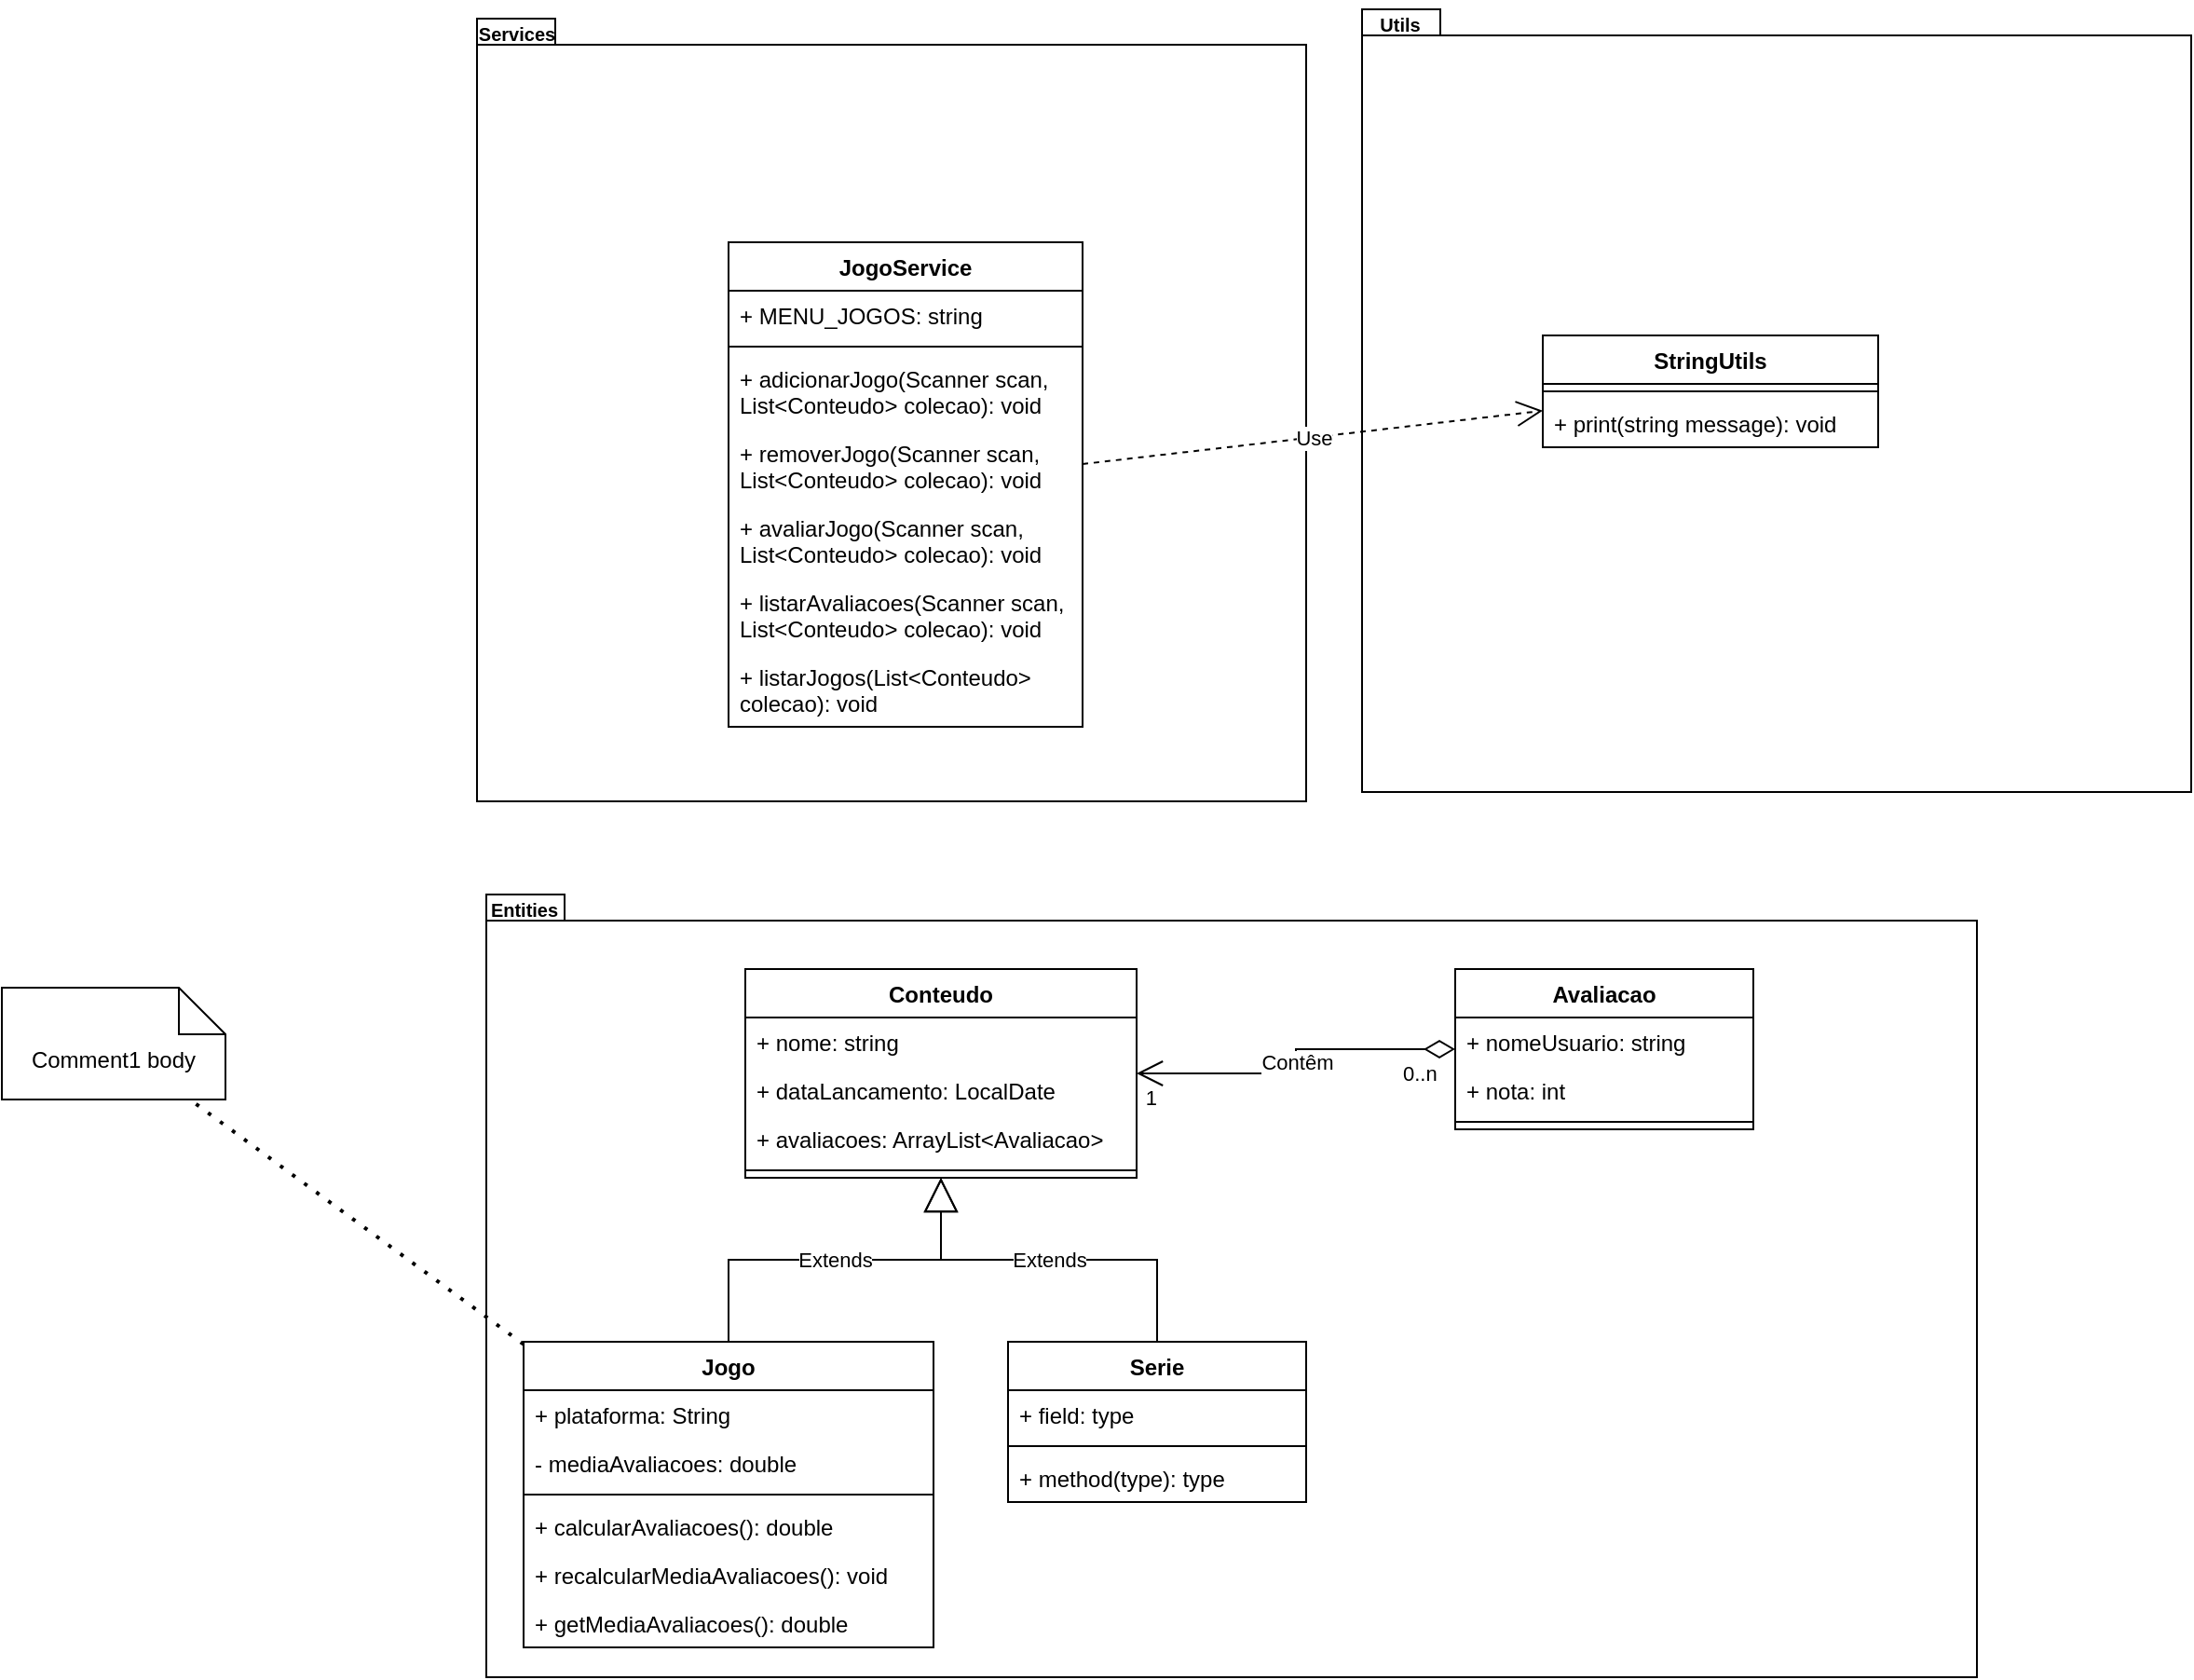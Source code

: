 <mxfile version="28.2.1">
  <diagram name="Page 2" id="Dv0-IY6-MKVu909UZy3m">
    <mxGraphModel dx="1158" dy="1939" grid="1" gridSize="10" guides="1" tooltips="1" connect="1" arrows="1" fold="1" page="1" pageScale="1" pageWidth="827" pageHeight="1169" math="0" shadow="0">
      <root>
        <mxCell id="0" />
        <mxCell id="1" parent="0" />
        <mxCell id="2abWFrvSycyo9j-32-vF-10" value="" style="group" vertex="1" connectable="0" parent="1">
          <mxGeometry x="250" y="390" width="810" height="420" as="geometry" />
        </mxCell>
        <mxCell id="2abWFrvSycyo9j-32-vF-8" value="" style="shape=folder;fontStyle=1;spacingTop=10;tabWidth=40;tabHeight=14;tabPosition=left;html=1;whiteSpace=wrap;" vertex="1" parent="2abWFrvSycyo9j-32-vF-10">
          <mxGeometry x="10" width="800" height="420" as="geometry" />
        </mxCell>
        <mxCell id="2abWFrvSycyo9j-32-vF-9" value="Entities" style="text;align=center;fontStyle=1;verticalAlign=middle;spacingLeft=3;spacingRight=3;strokeColor=none;rotatable=0;points=[[0,0.5],[1,0.5]];portConstraint=eastwest;html=1;fontSize=10;" vertex="1" parent="2abWFrvSycyo9j-32-vF-10">
          <mxGeometry y="-5" width="60" height="26.087" as="geometry" />
        </mxCell>
        <mxCell id="2abWFrvSycyo9j-32-vF-1" value="Conteudo" style="swimlane;fontStyle=1;align=center;verticalAlign=top;childLayout=stackLayout;horizontal=1;startSize=26;horizontalStack=0;resizeParent=1;resizeParentMax=0;resizeLast=0;collapsible=1;marginBottom=0;whiteSpace=wrap;html=1;" vertex="1" parent="2abWFrvSycyo9j-32-vF-10">
          <mxGeometry x="149" y="40" width="210" height="112" as="geometry" />
        </mxCell>
        <mxCell id="2abWFrvSycyo9j-32-vF-2" value="+ nome: string" style="text;strokeColor=none;fillColor=none;align=left;verticalAlign=top;spacingLeft=4;spacingRight=4;overflow=hidden;rotatable=0;points=[[0,0.5],[1,0.5]];portConstraint=eastwest;whiteSpace=wrap;html=1;" vertex="1" parent="2abWFrvSycyo9j-32-vF-1">
          <mxGeometry y="26" width="210" height="26" as="geometry" />
        </mxCell>
        <mxCell id="2abWFrvSycyo9j-32-vF-6" value="+ dataLancamento: LocalDate" style="text;strokeColor=none;fillColor=none;align=left;verticalAlign=top;spacingLeft=4;spacingRight=4;overflow=hidden;rotatable=0;points=[[0,0.5],[1,0.5]];portConstraint=eastwest;whiteSpace=wrap;html=1;" vertex="1" parent="2abWFrvSycyo9j-32-vF-1">
          <mxGeometry y="52" width="210" height="26" as="geometry" />
        </mxCell>
        <mxCell id="2abWFrvSycyo9j-32-vF-7" value="+ avaliacoes: ArrayList&amp;lt;Avaliacao&amp;gt;" style="text;strokeColor=none;fillColor=none;align=left;verticalAlign=top;spacingLeft=4;spacingRight=4;overflow=hidden;rotatable=0;points=[[0,0.5],[1,0.5]];portConstraint=eastwest;whiteSpace=wrap;html=1;" vertex="1" parent="2abWFrvSycyo9j-32-vF-1">
          <mxGeometry y="78" width="210" height="26" as="geometry" />
        </mxCell>
        <mxCell id="2abWFrvSycyo9j-32-vF-3" value="" style="line;strokeWidth=1;fillColor=none;align=left;verticalAlign=middle;spacingTop=-1;spacingLeft=3;spacingRight=3;rotatable=0;labelPosition=right;points=[];portConstraint=eastwest;strokeColor=inherit;" vertex="1" parent="2abWFrvSycyo9j-32-vF-1">
          <mxGeometry y="104" width="210" height="8" as="geometry" />
        </mxCell>
        <mxCell id="2abWFrvSycyo9j-32-vF-11" value="Jogo" style="swimlane;fontStyle=1;align=center;verticalAlign=top;childLayout=stackLayout;horizontal=1;startSize=26;horizontalStack=0;resizeParent=1;resizeParentMax=0;resizeLast=0;collapsible=1;marginBottom=0;whiteSpace=wrap;html=1;" vertex="1" parent="2abWFrvSycyo9j-32-vF-10">
          <mxGeometry x="30" y="240" width="220" height="164" as="geometry" />
        </mxCell>
        <mxCell id="2abWFrvSycyo9j-32-vF-12" value="+ plataforma: String" style="text;strokeColor=none;fillColor=none;align=left;verticalAlign=top;spacingLeft=4;spacingRight=4;overflow=hidden;rotatable=0;points=[[0,0.5],[1,0.5]];portConstraint=eastwest;whiteSpace=wrap;html=1;" vertex="1" parent="2abWFrvSycyo9j-32-vF-11">
          <mxGeometry y="26" width="220" height="26" as="geometry" />
        </mxCell>
        <mxCell id="2abWFrvSycyo9j-32-vF-15" value="- mediaAvaliacoes: double" style="text;strokeColor=none;fillColor=none;align=left;verticalAlign=top;spacingLeft=4;spacingRight=4;overflow=hidden;rotatable=0;points=[[0,0.5],[1,0.5]];portConstraint=eastwest;whiteSpace=wrap;html=1;" vertex="1" parent="2abWFrvSycyo9j-32-vF-11">
          <mxGeometry y="52" width="220" height="26" as="geometry" />
        </mxCell>
        <mxCell id="2abWFrvSycyo9j-32-vF-13" value="" style="line;strokeWidth=1;fillColor=none;align=left;verticalAlign=middle;spacingTop=-1;spacingLeft=3;spacingRight=3;rotatable=0;labelPosition=right;points=[];portConstraint=eastwest;strokeColor=inherit;" vertex="1" parent="2abWFrvSycyo9j-32-vF-11">
          <mxGeometry y="78" width="220" height="8" as="geometry" />
        </mxCell>
        <mxCell id="2abWFrvSycyo9j-32-vF-14" value="+ calcularAvaliacoes(): double" style="text;strokeColor=none;fillColor=none;align=left;verticalAlign=top;spacingLeft=4;spacingRight=4;overflow=hidden;rotatable=0;points=[[0,0.5],[1,0.5]];portConstraint=eastwest;whiteSpace=wrap;html=1;" vertex="1" parent="2abWFrvSycyo9j-32-vF-11">
          <mxGeometry y="86" width="220" height="26" as="geometry" />
        </mxCell>
        <mxCell id="2abWFrvSycyo9j-32-vF-19" value="+ recalcularMediaAvaliacoes(): void" style="text;strokeColor=none;fillColor=none;align=left;verticalAlign=top;spacingLeft=4;spacingRight=4;overflow=hidden;rotatable=0;points=[[0,0.5],[1,0.5]];portConstraint=eastwest;whiteSpace=wrap;html=1;" vertex="1" parent="2abWFrvSycyo9j-32-vF-11">
          <mxGeometry y="112" width="220" height="26" as="geometry" />
        </mxCell>
        <mxCell id="2abWFrvSycyo9j-32-vF-20" value="+ getMediaAvaliacoes(): double" style="text;strokeColor=none;fillColor=none;align=left;verticalAlign=top;spacingLeft=4;spacingRight=4;overflow=hidden;rotatable=0;points=[[0,0.5],[1,0.5]];portConstraint=eastwest;whiteSpace=wrap;html=1;" vertex="1" parent="2abWFrvSycyo9j-32-vF-11">
          <mxGeometry y="138" width="220" height="26" as="geometry" />
        </mxCell>
        <mxCell id="2abWFrvSycyo9j-32-vF-17" value="Extends" style="endArrow=block;endSize=16;endFill=0;html=1;rounded=0;edgeStyle=orthogonalEdgeStyle;" edge="1" parent="2abWFrvSycyo9j-32-vF-10" source="2abWFrvSycyo9j-32-vF-11" target="2abWFrvSycyo9j-32-vF-1">
          <mxGeometry width="160" relative="1" as="geometry">
            <mxPoint x="60" y="220" as="sourcePoint" />
            <mxPoint x="220" y="220" as="targetPoint" />
          </mxGeometry>
        </mxCell>
        <mxCell id="2abWFrvSycyo9j-32-vF-21" value="Serie" style="swimlane;fontStyle=1;align=center;verticalAlign=top;childLayout=stackLayout;horizontal=1;startSize=26;horizontalStack=0;resizeParent=1;resizeParentMax=0;resizeLast=0;collapsible=1;marginBottom=0;whiteSpace=wrap;html=1;" vertex="1" parent="2abWFrvSycyo9j-32-vF-10">
          <mxGeometry x="290" y="240" width="160" height="86" as="geometry" />
        </mxCell>
        <mxCell id="2abWFrvSycyo9j-32-vF-22" value="+ field: type" style="text;strokeColor=none;fillColor=none;align=left;verticalAlign=top;spacingLeft=4;spacingRight=4;overflow=hidden;rotatable=0;points=[[0,0.5],[1,0.5]];portConstraint=eastwest;whiteSpace=wrap;html=1;" vertex="1" parent="2abWFrvSycyo9j-32-vF-21">
          <mxGeometry y="26" width="160" height="26" as="geometry" />
        </mxCell>
        <mxCell id="2abWFrvSycyo9j-32-vF-23" value="" style="line;strokeWidth=1;fillColor=none;align=left;verticalAlign=middle;spacingTop=-1;spacingLeft=3;spacingRight=3;rotatable=0;labelPosition=right;points=[];portConstraint=eastwest;strokeColor=inherit;" vertex="1" parent="2abWFrvSycyo9j-32-vF-21">
          <mxGeometry y="52" width="160" height="8" as="geometry" />
        </mxCell>
        <mxCell id="2abWFrvSycyo9j-32-vF-24" value="+ method(type): type" style="text;strokeColor=none;fillColor=none;align=left;verticalAlign=top;spacingLeft=4;spacingRight=4;overflow=hidden;rotatable=0;points=[[0,0.5],[1,0.5]];portConstraint=eastwest;whiteSpace=wrap;html=1;" vertex="1" parent="2abWFrvSycyo9j-32-vF-21">
          <mxGeometry y="60" width="160" height="26" as="geometry" />
        </mxCell>
        <mxCell id="2abWFrvSycyo9j-32-vF-25" value="Extends" style="endArrow=block;endSize=16;endFill=0;html=1;rounded=0;edgeStyle=orthogonalEdgeStyle;" edge="1" parent="2abWFrvSycyo9j-32-vF-10" source="2abWFrvSycyo9j-32-vF-21" target="2abWFrvSycyo9j-32-vF-1">
          <mxGeometry width="160" relative="1" as="geometry">
            <mxPoint x="140" y="220" as="sourcePoint" />
            <mxPoint x="300" y="220" as="targetPoint" />
          </mxGeometry>
        </mxCell>
        <mxCell id="2abWFrvSycyo9j-32-vF-26" value="Avaliacao" style="swimlane;fontStyle=1;align=center;verticalAlign=top;childLayout=stackLayout;horizontal=1;startSize=26;horizontalStack=0;resizeParent=1;resizeParentMax=0;resizeLast=0;collapsible=1;marginBottom=0;whiteSpace=wrap;html=1;" vertex="1" parent="2abWFrvSycyo9j-32-vF-10">
          <mxGeometry x="530" y="40" width="160" height="86" as="geometry" />
        </mxCell>
        <mxCell id="2abWFrvSycyo9j-32-vF-27" value="+ nomeUsuario: string" style="text;strokeColor=none;fillColor=none;align=left;verticalAlign=top;spacingLeft=4;spacingRight=4;overflow=hidden;rotatable=0;points=[[0,0.5],[1,0.5]];portConstraint=eastwest;whiteSpace=wrap;html=1;" vertex="1" parent="2abWFrvSycyo9j-32-vF-26">
          <mxGeometry y="26" width="160" height="26" as="geometry" />
        </mxCell>
        <mxCell id="2abWFrvSycyo9j-32-vF-31" value="+ nota: int" style="text;strokeColor=none;fillColor=none;align=left;verticalAlign=top;spacingLeft=4;spacingRight=4;overflow=hidden;rotatable=0;points=[[0,0.5],[1,0.5]];portConstraint=eastwest;whiteSpace=wrap;html=1;" vertex="1" parent="2abWFrvSycyo9j-32-vF-26">
          <mxGeometry y="52" width="160" height="26" as="geometry" />
        </mxCell>
        <mxCell id="2abWFrvSycyo9j-32-vF-28" value="" style="line;strokeWidth=1;fillColor=none;align=left;verticalAlign=middle;spacingTop=-1;spacingLeft=3;spacingRight=3;rotatable=0;labelPosition=right;points=[];portConstraint=eastwest;strokeColor=inherit;" vertex="1" parent="2abWFrvSycyo9j-32-vF-26">
          <mxGeometry y="78" width="160" height="8" as="geometry" />
        </mxCell>
        <mxCell id="2abWFrvSycyo9j-32-vF-32" value="Contêm" style="endArrow=open;html=1;endSize=12;startArrow=diamondThin;startSize=14;startFill=0;edgeStyle=orthogonalEdgeStyle;rounded=0;" edge="1" parent="2abWFrvSycyo9j-32-vF-10" source="2abWFrvSycyo9j-32-vF-26" target="2abWFrvSycyo9j-32-vF-1">
          <mxGeometry relative="1" as="geometry">
            <mxPoint x="370" y="210" as="sourcePoint" />
            <mxPoint x="530" y="210" as="targetPoint" />
          </mxGeometry>
        </mxCell>
        <mxCell id="2abWFrvSycyo9j-32-vF-33" value="0..n" style="edgeLabel;resizable=0;html=1;align=left;verticalAlign=top;" connectable="0" vertex="1" parent="2abWFrvSycyo9j-32-vF-32">
          <mxGeometry x="-1" relative="1" as="geometry">
            <mxPoint x="-30" as="offset" />
          </mxGeometry>
        </mxCell>
        <mxCell id="2abWFrvSycyo9j-32-vF-34" value="1" style="edgeLabel;resizable=0;html=1;align=right;verticalAlign=top;" connectable="0" vertex="1" parent="2abWFrvSycyo9j-32-vF-32">
          <mxGeometry x="1" relative="1" as="geometry">
            <mxPoint x="11" as="offset" />
          </mxGeometry>
        </mxCell>
        <mxCell id="2abWFrvSycyo9j-32-vF-16" value="Comment1 body" style="shape=note2;boundedLbl=1;whiteSpace=wrap;html=1;size=25;verticalAlign=top;align=center;" vertex="1" parent="1">
          <mxGeometry y="440" width="120" height="60" as="geometry" />
        </mxCell>
        <mxCell id="2abWFrvSycyo9j-32-vF-18" value="" style="endArrow=none;dashed=1;html=1;dashPattern=1 3;strokeWidth=2;rounded=0;" edge="1" parent="1" source="2abWFrvSycyo9j-32-vF-11" target="2abWFrvSycyo9j-32-vF-16">
          <mxGeometry width="50" height="50" relative="1" as="geometry">
            <mxPoint x="270" y="570" as="sourcePoint" />
            <mxPoint x="320" y="520" as="targetPoint" />
          </mxGeometry>
        </mxCell>
        <mxCell id="2abWFrvSycyo9j-32-vF-80" value="" style="group" vertex="1" connectable="0" parent="1">
          <mxGeometry x="246" y="-85" width="454" height="425" as="geometry" />
        </mxCell>
        <mxCell id="2abWFrvSycyo9j-32-vF-67" value="" style="shape=folder;fontStyle=1;spacingTop=10;tabWidth=40;tabHeight=14;tabPosition=left;html=1;whiteSpace=wrap;" vertex="1" parent="2abWFrvSycyo9j-32-vF-80">
          <mxGeometry x="9" y="5" width="445" height="420" as="geometry" />
        </mxCell>
        <mxCell id="2abWFrvSycyo9j-32-vF-68" value="Services" style="text;align=center;fontStyle=1;verticalAlign=middle;spacingLeft=3;spacingRight=3;strokeColor=none;rotatable=0;points=[[0,0.5],[1,0.5]];portConstraint=eastwest;html=1;fontSize=10;" vertex="1" parent="2abWFrvSycyo9j-32-vF-80">
          <mxGeometry width="60" height="26.087" as="geometry" />
        </mxCell>
        <mxCell id="2abWFrvSycyo9j-32-vF-69" value="JogoService" style="swimlane;fontStyle=1;align=center;verticalAlign=top;childLayout=stackLayout;horizontal=1;startSize=26;horizontalStack=0;resizeParent=1;resizeParentMax=0;resizeLast=0;collapsible=1;marginBottom=0;whiteSpace=wrap;html=1;" vertex="1" parent="1">
          <mxGeometry x="390" y="40" width="190" height="260" as="geometry" />
        </mxCell>
        <mxCell id="2abWFrvSycyo9j-32-vF-70" value="+ MENU_JOGOS: string" style="text;strokeColor=none;fillColor=none;align=left;verticalAlign=top;spacingLeft=4;spacingRight=4;overflow=hidden;rotatable=0;points=[[0,0.5],[1,0.5]];portConstraint=eastwest;whiteSpace=wrap;html=1;" vertex="1" parent="2abWFrvSycyo9j-32-vF-69">
          <mxGeometry y="26" width="190" height="26" as="geometry" />
        </mxCell>
        <mxCell id="2abWFrvSycyo9j-32-vF-71" value="" style="line;strokeWidth=1;fillColor=none;align=left;verticalAlign=middle;spacingTop=-1;spacingLeft=3;spacingRight=3;rotatable=0;labelPosition=right;points=[];portConstraint=eastwest;strokeColor=inherit;" vertex="1" parent="2abWFrvSycyo9j-32-vF-69">
          <mxGeometry y="52" width="190" height="8" as="geometry" />
        </mxCell>
        <mxCell id="2abWFrvSycyo9j-32-vF-72" value="+ adicionarJogo(Scanner scan, &lt;br&gt;List&amp;lt;Conteudo&amp;gt; colecao): void" style="text;strokeColor=none;fillColor=none;align=left;verticalAlign=top;spacingLeft=4;spacingRight=4;overflow=hidden;rotatable=0;points=[[0,0.5],[1,0.5]];portConstraint=eastwest;whiteSpace=wrap;html=1;" vertex="1" parent="2abWFrvSycyo9j-32-vF-69">
          <mxGeometry y="60" width="190" height="40" as="geometry" />
        </mxCell>
        <mxCell id="2abWFrvSycyo9j-32-vF-73" value="+ removerJogo(Scanner scan, &lt;br&gt;List&amp;lt;Conteudo&amp;gt; colecao): void" style="text;strokeColor=none;fillColor=none;align=left;verticalAlign=top;spacingLeft=4;spacingRight=4;overflow=hidden;rotatable=0;points=[[0,0.5],[1,0.5]];portConstraint=eastwest;whiteSpace=wrap;html=1;" vertex="1" parent="2abWFrvSycyo9j-32-vF-69">
          <mxGeometry y="100" width="190" height="40" as="geometry" />
        </mxCell>
        <mxCell id="2abWFrvSycyo9j-32-vF-74" value="+ avaliarJogo(Scanner scan, &lt;br&gt;List&amp;lt;Conteudo&amp;gt; colecao): void" style="text;strokeColor=none;fillColor=none;align=left;verticalAlign=top;spacingLeft=4;spacingRight=4;overflow=hidden;rotatable=0;points=[[0,0.5],[1,0.5]];portConstraint=eastwest;whiteSpace=wrap;html=1;" vertex="1" parent="2abWFrvSycyo9j-32-vF-69">
          <mxGeometry y="140" width="190" height="40" as="geometry" />
        </mxCell>
        <mxCell id="2abWFrvSycyo9j-32-vF-75" value="+ listarAvaliacoes(Scanner scan, &lt;br&gt;List&amp;lt;Conteudo&amp;gt; colecao): void" style="text;strokeColor=none;fillColor=none;align=left;verticalAlign=top;spacingLeft=4;spacingRight=4;overflow=hidden;rotatable=0;points=[[0,0.5],[1,0.5]];portConstraint=eastwest;whiteSpace=wrap;html=1;" vertex="1" parent="2abWFrvSycyo9j-32-vF-69">
          <mxGeometry y="180" width="190" height="40" as="geometry" />
        </mxCell>
        <mxCell id="2abWFrvSycyo9j-32-vF-76" value="+ listarJogos(List&amp;lt;Conteudo&amp;gt; colecao): void" style="text;strokeColor=none;fillColor=none;align=left;verticalAlign=top;spacingLeft=4;spacingRight=4;overflow=hidden;rotatable=0;points=[[0,0.5],[1,0.5]];portConstraint=eastwest;whiteSpace=wrap;html=1;" vertex="1" parent="2abWFrvSycyo9j-32-vF-69">
          <mxGeometry y="220" width="190" height="40" as="geometry" />
        </mxCell>
        <mxCell id="2abWFrvSycyo9j-32-vF-79" value="" style="group" vertex="1" connectable="0" parent="1">
          <mxGeometry x="720" y="-90" width="455" height="425" as="geometry" />
        </mxCell>
        <mxCell id="2abWFrvSycyo9j-32-vF-77" value="" style="shape=folder;fontStyle=1;spacingTop=10;tabWidth=40;tabHeight=14;tabPosition=left;html=1;whiteSpace=wrap;" vertex="1" parent="2abWFrvSycyo9j-32-vF-79">
          <mxGeometry x="10" y="5" width="445" height="420" as="geometry" />
        </mxCell>
        <mxCell id="2abWFrvSycyo9j-32-vF-78" value="Utils" style="text;align=center;fontStyle=1;verticalAlign=middle;spacingLeft=3;spacingRight=3;strokeColor=none;rotatable=0;points=[[0,0.5],[1,0.5]];portConstraint=eastwest;html=1;fontSize=10;" vertex="1" parent="2abWFrvSycyo9j-32-vF-79">
          <mxGeometry width="60" height="26.087" as="geometry" />
        </mxCell>
        <mxCell id="2abWFrvSycyo9j-32-vF-81" value="StringUtils" style="swimlane;fontStyle=1;align=center;verticalAlign=top;childLayout=stackLayout;horizontal=1;startSize=26;horizontalStack=0;resizeParent=1;resizeParentMax=0;resizeLast=0;collapsible=1;marginBottom=0;whiteSpace=wrap;html=1;" vertex="1" parent="1">
          <mxGeometry x="827" y="90" width="180" height="60" as="geometry" />
        </mxCell>
        <mxCell id="2abWFrvSycyo9j-32-vF-83" value="" style="line;strokeWidth=1;fillColor=none;align=left;verticalAlign=middle;spacingTop=-1;spacingLeft=3;spacingRight=3;rotatable=0;labelPosition=right;points=[];portConstraint=eastwest;strokeColor=inherit;" vertex="1" parent="2abWFrvSycyo9j-32-vF-81">
          <mxGeometry y="26" width="180" height="8" as="geometry" />
        </mxCell>
        <mxCell id="2abWFrvSycyo9j-32-vF-84" value="+ print(string message): void" style="text;strokeColor=none;fillColor=none;align=left;verticalAlign=top;spacingLeft=4;spacingRight=4;overflow=hidden;rotatable=0;points=[[0,0.5],[1,0.5]];portConstraint=eastwest;whiteSpace=wrap;html=1;" vertex="1" parent="2abWFrvSycyo9j-32-vF-81">
          <mxGeometry y="34" width="180" height="26" as="geometry" />
        </mxCell>
        <mxCell id="2abWFrvSycyo9j-32-vF-85" value="Use" style="endArrow=open;endSize=12;dashed=1;html=1;rounded=0;" edge="1" parent="1" source="2abWFrvSycyo9j-32-vF-69" target="2abWFrvSycyo9j-32-vF-81">
          <mxGeometry width="160" relative="1" as="geometry">
            <mxPoint x="650" y="200" as="sourcePoint" />
            <mxPoint x="810" y="200" as="targetPoint" />
          </mxGeometry>
        </mxCell>
      </root>
    </mxGraphModel>
  </diagram>
</mxfile>
